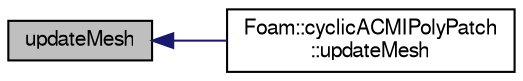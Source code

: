 digraph "updateMesh"
{
  bgcolor="transparent";
  edge [fontname="FreeSans",fontsize="10",labelfontname="FreeSans",labelfontsize="10"];
  node [fontname="FreeSans",fontsize="10",shape=record];
  rankdir="LR";
  Node622 [label="updateMesh",height=0.2,width=0.4,color="black", fillcolor="grey75", style="filled", fontcolor="black"];
  Node622 -> Node623 [dir="back",color="midnightblue",fontsize="10",style="solid",fontname="FreeSans"];
  Node623 [label="Foam::cyclicACMIPolyPatch\l::updateMesh",height=0.2,width=0.4,color="black",URL="$a24926.html#a06139aa7a91eeed82560f0c3d03d1845",tooltip="Update of the patch topology. "];
}
